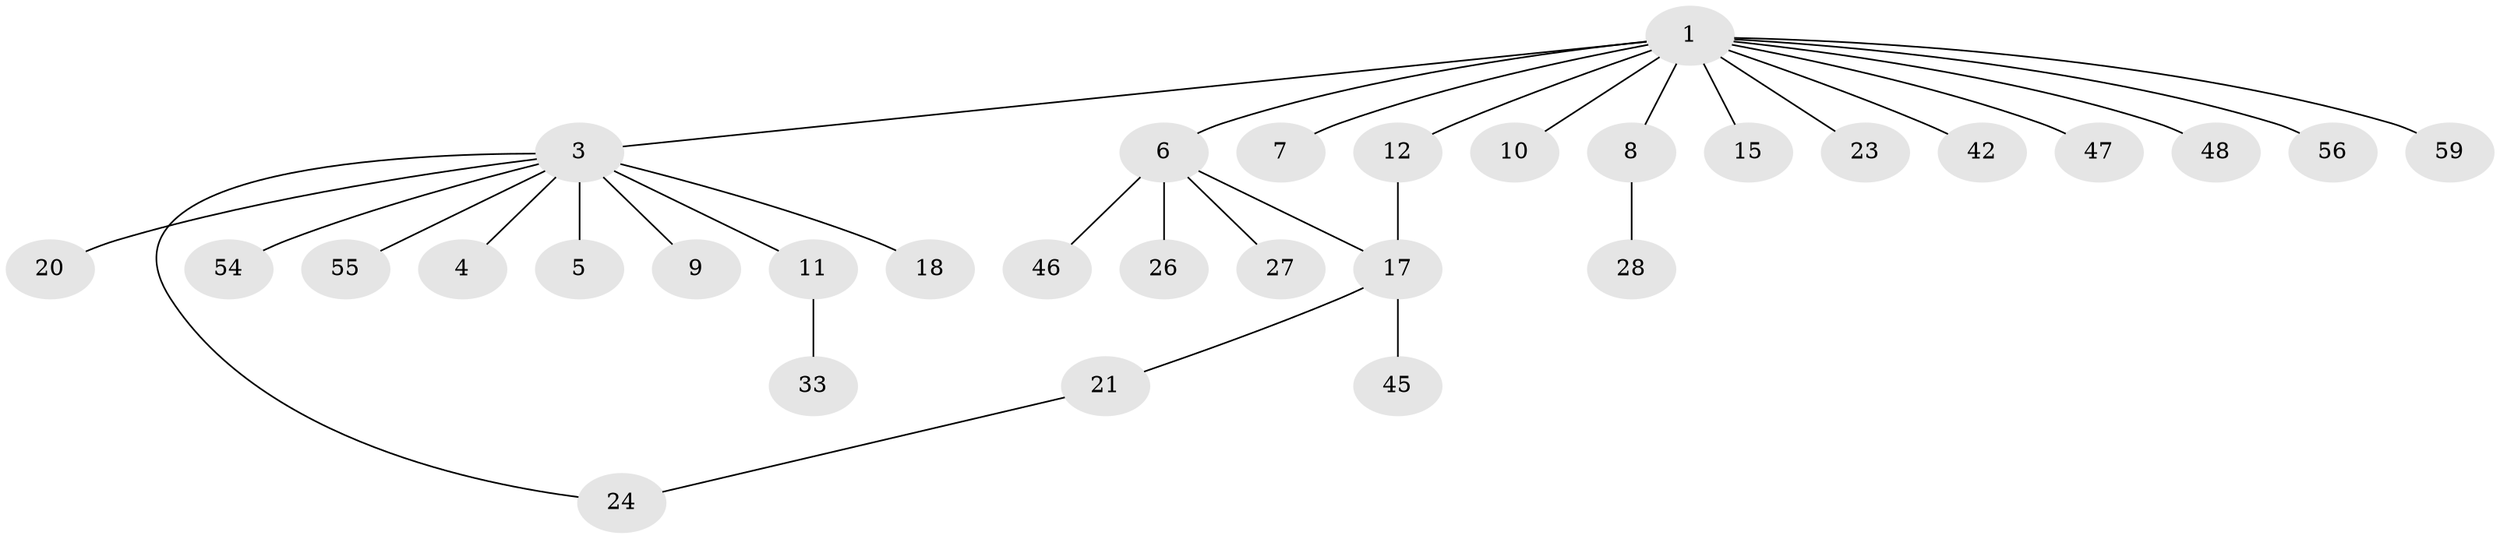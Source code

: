 // original degree distribution, {14: 0.015873015873015872, 2: 0.30158730158730157, 11: 0.015873015873015872, 1: 0.5714285714285714, 6: 0.015873015873015872, 8: 0.031746031746031744, 4: 0.031746031746031744, 3: 0.015873015873015872}
// Generated by graph-tools (version 1.1) at 2025/14/03/09/25 04:14:26]
// undirected, 31 vertices, 32 edges
graph export_dot {
graph [start="1"]
  node [color=gray90,style=filled];
  1 [super="+2"];
  3 [super="+16+19"];
  4;
  5;
  6 [super="+13"];
  7;
  8;
  9;
  10 [super="+30"];
  11;
  12 [super="+53+40+52+38+25+14"];
  15;
  17 [super="+29+31+57+49+39+22"];
  18;
  20;
  21;
  23;
  24;
  26;
  27;
  28;
  33 [super="+35"];
  42;
  45;
  46;
  47;
  48;
  54;
  55;
  56;
  59 [super="+63"];
  1 -- 3 [weight=2];
  1 -- 6;
  1 -- 7;
  1 -- 8;
  1 -- 10;
  1 -- 12;
  1 -- 15;
  1 -- 23;
  1 -- 42;
  1 -- 48;
  1 -- 56;
  1 -- 59;
  1 -- 47;
  3 -- 4;
  3 -- 5;
  3 -- 9;
  3 -- 11;
  3 -- 18;
  3 -- 20;
  3 -- 54;
  3 -- 55;
  3 -- 24;
  6 -- 17;
  6 -- 26;
  6 -- 27;
  6 -- 46;
  8 -- 28;
  11 -- 33;
  12 -- 17;
  17 -- 21;
  17 -- 45;
  21 -- 24;
}
